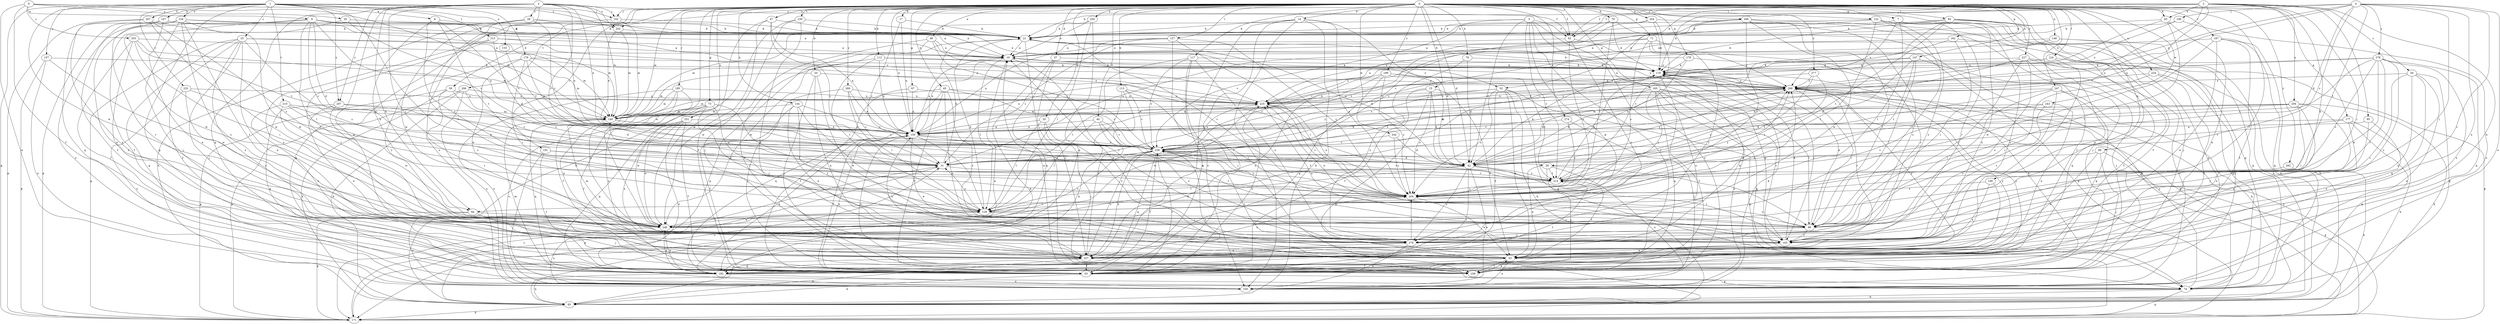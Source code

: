 strict digraph  {
0;
1;
2;
3;
4;
5;
6;
7;
8;
9;
10;
14;
15;
17;
20;
21;
25;
26;
28;
29;
30;
31;
35;
37;
39;
40;
42;
45;
46;
47;
52;
53;
62;
63;
67;
71;
73;
74;
78;
79;
83;
84;
85;
89;
93;
95;
96;
102;
106;
108;
112;
113;
117;
119;
122;
124;
127;
129;
140;
144;
146;
147;
148;
150;
153;
154;
157;
160;
162;
165;
167;
171;
177;
178;
179;
182;
185;
187;
191;
193;
199;
202;
203;
204;
206;
207;
210;
213;
214;
224;
225;
227;
230;
232;
236;
243;
244;
246;
247;
250;
251;
254;
256;
257;
260;
262;
266;
267;
268;
274;
277;
278;
279;
0 -> 7  [label=a];
0 -> 14  [label=b];
0 -> 15  [label=b];
0 -> 17  [label=b];
0 -> 20  [label=b];
0 -> 35  [label=d];
0 -> 37  [label=d];
0 -> 39  [label=d];
0 -> 40  [label=d];
0 -> 42  [label=d];
0 -> 45  [label=e];
0 -> 46  [label=e];
0 -> 47  [label=e];
0 -> 62  [label=f];
0 -> 67  [label=g];
0 -> 71  [label=g];
0 -> 73  [label=g];
0 -> 78  [label=h];
0 -> 79  [label=h];
0 -> 83  [label=h];
0 -> 89  [label=i];
0 -> 93  [label=i];
0 -> 102  [label=j];
0 -> 112  [label=k];
0 -> 113  [label=k];
0 -> 117  [label=k];
0 -> 122  [label=l];
0 -> 124  [label=l];
0 -> 127  [label=l];
0 -> 140  [label=m];
0 -> 144  [label=n];
0 -> 146  [label=n];
0 -> 147  [label=n];
0 -> 148  [label=n];
0 -> 150  [label=n];
0 -> 162  [label=p];
0 -> 165  [label=p];
0 -> 177  [label=q];
0 -> 178  [label=q];
0 -> 185  [label=r];
0 -> 187  [label=r];
0 -> 191  [label=r];
0 -> 193  [label=r];
0 -> 199  [label=s];
0 -> 206  [label=t];
0 -> 224  [label=u];
0 -> 227  [label=v];
0 -> 230  [label=v];
0 -> 243  [label=w];
0 -> 244  [label=w];
0 -> 246  [label=w];
0 -> 247  [label=x];
0 -> 250  [label=x];
0 -> 251  [label=x];
0 -> 254  [label=x];
0 -> 260  [label=y];
0 -> 262  [label=y];
0 -> 266  [label=y];
0 -> 274  [label=z];
0 -> 277  [label=z];
1 -> 8  [label=a];
1 -> 25  [label=c];
1 -> 52  [label=e];
1 -> 74  [label=g];
1 -> 102  [label=j];
1 -> 153  [label=o];
1 -> 154  [label=o];
1 -> 157  [label=o];
1 -> 167  [label=p];
1 -> 171  [label=p];
1 -> 179  [label=q];
1 -> 207  [label=t];
1 -> 210  [label=t];
1 -> 213  [label=t];
1 -> 214  [label=t];
1 -> 232  [label=v];
1 -> 246  [label=w];
1 -> 267  [label=y];
2 -> 21  [label=b];
2 -> 26  [label=c];
2 -> 52  [label=e];
2 -> 53  [label=e];
2 -> 62  [label=f];
2 -> 83  [label=h];
2 -> 84  [label=h];
2 -> 95  [label=i];
2 -> 96  [label=i];
2 -> 119  [label=k];
2 -> 140  [label=m];
2 -> 202  [label=s];
2 -> 236  [label=v];
2 -> 256  [label=x];
3 -> 28  [label=c];
3 -> 29  [label=c];
3 -> 53  [label=e];
3 -> 62  [label=f];
3 -> 84  [label=h];
3 -> 102  [label=j];
3 -> 129  [label=l];
3 -> 140  [label=m];
3 -> 150  [label=n];
3 -> 160  [label=o];
3 -> 182  [label=q];
3 -> 202  [label=s];
3 -> 267  [label=y];
4 -> 29  [label=c];
4 -> 42  [label=d];
4 -> 62  [label=f];
4 -> 96  [label=i];
4 -> 106  [label=j];
4 -> 150  [label=n];
4 -> 160  [label=o];
4 -> 193  [label=r];
4 -> 214  [label=t];
4 -> 257  [label=x];
4 -> 268  [label=y];
4 -> 278  [label=z];
5 -> 42  [label=d];
5 -> 62  [label=f];
5 -> 74  [label=g];
5 -> 108  [label=j];
5 -> 140  [label=m];
5 -> 160  [label=o];
5 -> 214  [label=t];
5 -> 236  [label=v];
5 -> 279  [label=z];
6 -> 9  [label=a];
6 -> 30  [label=c];
6 -> 63  [label=f];
6 -> 140  [label=m];
6 -> 160  [label=o];
6 -> 202  [label=s];
6 -> 203  [label=s];
7 -> 21  [label=b];
7 -> 108  [label=j];
7 -> 129  [label=l];
7 -> 257  [label=x];
7 -> 268  [label=y];
8 -> 21  [label=b];
8 -> 84  [label=h];
8 -> 204  [label=s];
8 -> 214  [label=t];
8 -> 236  [label=v];
9 -> 10  [label=a];
9 -> 21  [label=b];
9 -> 31  [label=c];
9 -> 42  [label=d];
9 -> 53  [label=e];
9 -> 129  [label=l];
9 -> 193  [label=r];
9 -> 225  [label=u];
9 -> 236  [label=v];
10 -> 119  [label=k];
10 -> 129  [label=l];
10 -> 150  [label=n];
10 -> 268  [label=y];
10 -> 279  [label=z];
14 -> 21  [label=b];
14 -> 42  [label=d];
14 -> 63  [label=f];
14 -> 85  [label=h];
14 -> 160  [label=o];
14 -> 204  [label=s];
14 -> 257  [label=x];
15 -> 42  [label=d];
15 -> 53  [label=e];
15 -> 63  [label=f];
15 -> 171  [label=p];
15 -> 204  [label=s];
15 -> 225  [label=u];
17 -> 21  [label=b];
17 -> 31  [label=c];
17 -> 150  [label=n];
20 -> 53  [label=e];
20 -> 108  [label=j];
20 -> 140  [label=m];
20 -> 257  [label=x];
20 -> 268  [label=y];
21 -> 10  [label=a];
21 -> 108  [label=j];
21 -> 204  [label=s];
21 -> 246  [label=w];
21 -> 268  [label=y];
25 -> 10  [label=a];
25 -> 53  [label=e];
25 -> 63  [label=f];
25 -> 74  [label=g];
25 -> 108  [label=j];
25 -> 140  [label=m];
25 -> 171  [label=p];
25 -> 204  [label=s];
25 -> 257  [label=x];
26 -> 74  [label=g];
26 -> 160  [label=o];
26 -> 182  [label=q];
26 -> 193  [label=r];
26 -> 257  [label=x];
26 -> 268  [label=y];
28 -> 21  [label=b];
28 -> 85  [label=h];
28 -> 129  [label=l];
28 -> 150  [label=n];
28 -> 236  [label=v];
28 -> 246  [label=w];
29 -> 53  [label=e];
29 -> 96  [label=i];
29 -> 108  [label=j];
29 -> 160  [label=o];
29 -> 214  [label=t];
30 -> 21  [label=b];
30 -> 150  [label=n];
30 -> 246  [label=w];
31 -> 21  [label=b];
31 -> 140  [label=m];
31 -> 171  [label=p];
31 -> 214  [label=t];
35 -> 108  [label=j];
35 -> 129  [label=l];
35 -> 150  [label=n];
35 -> 279  [label=z];
37 -> 119  [label=k];
37 -> 171  [label=p];
37 -> 182  [label=q];
37 -> 257  [label=x];
39 -> 31  [label=c];
39 -> 85  [label=h];
39 -> 171  [label=p];
39 -> 193  [label=r];
39 -> 225  [label=u];
40 -> 129  [label=l];
40 -> 150  [label=n];
40 -> 193  [label=r];
40 -> 236  [label=v];
40 -> 279  [label=z];
42 -> 21  [label=b];
42 -> 63  [label=f];
42 -> 119  [label=k];
42 -> 129  [label=l];
42 -> 160  [label=o];
42 -> 193  [label=r];
42 -> 214  [label=t];
42 -> 246  [label=w];
42 -> 268  [label=y];
42 -> 279  [label=z];
45 -> 53  [label=e];
45 -> 63  [label=f];
45 -> 140  [label=m];
45 -> 182  [label=q];
45 -> 225  [label=u];
45 -> 236  [label=v];
45 -> 279  [label=z];
46 -> 10  [label=a];
46 -> 171  [label=p];
46 -> 214  [label=t];
46 -> 236  [label=v];
46 -> 246  [label=w];
47 -> 21  [label=b];
47 -> 31  [label=c];
47 -> 63  [label=f];
47 -> 150  [label=n];
47 -> 246  [label=w];
52 -> 53  [label=e];
52 -> 63  [label=f];
52 -> 74  [label=g];
52 -> 85  [label=h];
52 -> 150  [label=n];
52 -> 171  [label=p];
52 -> 204  [label=s];
52 -> 225  [label=u];
53 -> 10  [label=a];
53 -> 63  [label=f];
53 -> 108  [label=j];
53 -> 160  [label=o];
53 -> 214  [label=t];
53 -> 236  [label=v];
53 -> 268  [label=y];
62 -> 10  [label=a];
62 -> 171  [label=p];
62 -> 204  [label=s];
62 -> 279  [label=z];
63 -> 74  [label=g];
63 -> 85  [label=h];
63 -> 150  [label=n];
63 -> 225  [label=u];
63 -> 236  [label=v];
63 -> 268  [label=y];
67 -> 63  [label=f];
67 -> 150  [label=n];
67 -> 225  [label=u];
71 -> 10  [label=a];
71 -> 193  [label=r];
71 -> 204  [label=s];
71 -> 236  [label=v];
71 -> 268  [label=y];
71 -> 279  [label=z];
73 -> 63  [label=f];
73 -> 96  [label=i];
73 -> 129  [label=l];
73 -> 140  [label=m];
73 -> 160  [label=o];
73 -> 193  [label=r];
73 -> 246  [label=w];
73 -> 257  [label=x];
74 -> 85  [label=h];
74 -> 171  [label=p];
74 -> 236  [label=v];
74 -> 268  [label=y];
78 -> 42  [label=d];
78 -> 119  [label=k];
78 -> 279  [label=z];
79 -> 21  [label=b];
79 -> 31  [label=c];
79 -> 119  [label=k];
79 -> 171  [label=p];
79 -> 204  [label=s];
83 -> 21  [label=b];
83 -> 53  [label=e];
83 -> 129  [label=l];
83 -> 225  [label=u];
84 -> 96  [label=i];
84 -> 108  [label=j];
84 -> 160  [label=o];
84 -> 171  [label=p];
85 -> 10  [label=a];
85 -> 31  [label=c];
85 -> 171  [label=p];
89 -> 42  [label=d];
89 -> 53  [label=e];
89 -> 108  [label=j];
89 -> 171  [label=p];
93 -> 21  [label=b];
93 -> 31  [label=c];
93 -> 63  [label=f];
93 -> 74  [label=g];
93 -> 108  [label=j];
93 -> 119  [label=k];
93 -> 160  [label=o];
93 -> 214  [label=t];
95 -> 53  [label=e];
95 -> 150  [label=n];
95 -> 193  [label=r];
96 -> 119  [label=k];
96 -> 193  [label=r];
96 -> 204  [label=s];
96 -> 225  [label=u];
96 -> 279  [label=z];
102 -> 21  [label=b];
102 -> 74  [label=g];
102 -> 140  [label=m];
106 -> 21  [label=b];
106 -> 160  [label=o];
106 -> 268  [label=y];
108 -> 10  [label=a];
108 -> 53  [label=e];
108 -> 119  [label=k];
108 -> 150  [label=n];
112 -> 119  [label=k];
112 -> 129  [label=l];
112 -> 150  [label=n];
112 -> 257  [label=x];
112 -> 268  [label=y];
113 -> 85  [label=h];
113 -> 96  [label=i];
113 -> 225  [label=u];
113 -> 236  [label=v];
113 -> 257  [label=x];
117 -> 108  [label=j];
117 -> 119  [label=k];
117 -> 129  [label=l];
117 -> 182  [label=q];
117 -> 236  [label=v];
117 -> 279  [label=z];
119 -> 21  [label=b];
119 -> 193  [label=r];
119 -> 257  [label=x];
119 -> 268  [label=y];
122 -> 21  [label=b];
122 -> 96  [label=i];
122 -> 129  [label=l];
122 -> 193  [label=r];
122 -> 225  [label=u];
122 -> 257  [label=x];
122 -> 279  [label=z];
124 -> 119  [label=k];
124 -> 171  [label=p];
124 -> 193  [label=r];
124 -> 225  [label=u];
127 -> 10  [label=a];
127 -> 31  [label=c];
127 -> 96  [label=i];
127 -> 150  [label=n];
127 -> 160  [label=o];
127 -> 204  [label=s];
129 -> 21  [label=b];
129 -> 31  [label=c];
129 -> 96  [label=i];
129 -> 246  [label=w];
140 -> 150  [label=n];
140 -> 182  [label=q];
140 -> 236  [label=v];
144 -> 53  [label=e];
144 -> 63  [label=f];
144 -> 129  [label=l];
144 -> 140  [label=m];
144 -> 236  [label=v];
144 -> 279  [label=z];
146 -> 53  [label=e];
146 -> 204  [label=s];
146 -> 257  [label=x];
147 -> 42  [label=d];
147 -> 96  [label=i];
147 -> 108  [label=j];
147 -> 119  [label=k];
147 -> 150  [label=n];
147 -> 214  [label=t];
148 -> 10  [label=a];
148 -> 74  [label=g];
148 -> 85  [label=h];
148 -> 225  [label=u];
150 -> 10  [label=a];
150 -> 53  [label=e];
150 -> 63  [label=f];
150 -> 129  [label=l];
150 -> 204  [label=s];
150 -> 236  [label=v];
153 -> 236  [label=v];
154 -> 10  [label=a];
154 -> 21  [label=b];
154 -> 63  [label=f];
154 -> 108  [label=j];
154 -> 160  [label=o];
154 -> 171  [label=p];
154 -> 193  [label=r];
154 -> 246  [label=w];
154 -> 279  [label=z];
157 -> 119  [label=k];
157 -> 160  [label=o];
157 -> 171  [label=p];
157 -> 246  [label=w];
160 -> 119  [label=k];
162 -> 10  [label=a];
162 -> 85  [label=h];
162 -> 96  [label=i];
162 -> 236  [label=v];
165 -> 42  [label=d];
165 -> 63  [label=f];
165 -> 74  [label=g];
165 -> 96  [label=i];
165 -> 160  [label=o];
165 -> 182  [label=q];
165 -> 193  [label=r];
165 -> 204  [label=s];
165 -> 225  [label=u];
167 -> 21  [label=b];
167 -> 53  [label=e];
167 -> 63  [label=f];
167 -> 140  [label=m];
167 -> 182  [label=q];
171 -> 31  [label=c];
171 -> 268  [label=y];
177 -> 53  [label=e];
177 -> 74  [label=g];
177 -> 85  [label=h];
177 -> 150  [label=n];
177 -> 236  [label=v];
178 -> 42  [label=d];
178 -> 119  [label=k];
178 -> 182  [label=q];
178 -> 225  [label=u];
179 -> 96  [label=i];
179 -> 119  [label=k];
179 -> 140  [label=m];
179 -> 150  [label=n];
179 -> 225  [label=u];
179 -> 246  [label=w];
179 -> 279  [label=z];
182 -> 85  [label=h];
182 -> 140  [label=m];
182 -> 150  [label=n];
182 -> 160  [label=o];
182 -> 214  [label=t];
182 -> 246  [label=w];
182 -> 268  [label=y];
185 -> 63  [label=f];
185 -> 140  [label=m];
185 -> 160  [label=o];
185 -> 225  [label=u];
185 -> 246  [label=w];
185 -> 257  [label=x];
187 -> 10  [label=a];
187 -> 53  [label=e];
187 -> 63  [label=f];
187 -> 74  [label=g];
187 -> 85  [label=h];
187 -> 246  [label=w];
191 -> 31  [label=c];
191 -> 63  [label=f];
191 -> 160  [label=o];
191 -> 204  [label=s];
193 -> 53  [label=e];
193 -> 119  [label=k];
193 -> 140  [label=m];
193 -> 225  [label=u];
199 -> 42  [label=d];
199 -> 150  [label=n];
199 -> 182  [label=q];
199 -> 204  [label=s];
199 -> 214  [label=t];
199 -> 257  [label=x];
199 -> 268  [label=y];
202 -> 10  [label=a];
202 -> 140  [label=m];
202 -> 150  [label=n];
203 -> 10  [label=a];
203 -> 63  [label=f];
203 -> 96  [label=i];
203 -> 140  [label=m];
203 -> 236  [label=v];
203 -> 257  [label=x];
204 -> 53  [label=e];
204 -> 129  [label=l];
204 -> 225  [label=u];
204 -> 236  [label=v];
204 -> 268  [label=y];
206 -> 31  [label=c];
206 -> 85  [label=h];
206 -> 160  [label=o];
206 -> 171  [label=p];
206 -> 225  [label=u];
207 -> 21  [label=b];
207 -> 171  [label=p];
207 -> 204  [label=s];
207 -> 246  [label=w];
207 -> 257  [label=x];
210 -> 42  [label=d];
210 -> 140  [label=m];
210 -> 193  [label=r];
210 -> 204  [label=s];
210 -> 257  [label=x];
213 -> 10  [label=a];
213 -> 42  [label=d];
213 -> 193  [label=r];
213 -> 225  [label=u];
213 -> 279  [label=z];
214 -> 119  [label=k];
214 -> 204  [label=s];
214 -> 236  [label=v];
214 -> 268  [label=y];
224 -> 63  [label=f];
224 -> 96  [label=i];
224 -> 108  [label=j];
224 -> 268  [label=y];
225 -> 140  [label=m];
225 -> 204  [label=s];
225 -> 246  [label=w];
225 -> 268  [label=y];
227 -> 42  [label=d];
227 -> 63  [label=f];
227 -> 74  [label=g];
227 -> 96  [label=i];
227 -> 119  [label=k];
227 -> 160  [label=o];
227 -> 279  [label=z];
230 -> 21  [label=b];
230 -> 85  [label=h];
230 -> 108  [label=j];
230 -> 257  [label=x];
232 -> 31  [label=c];
232 -> 160  [label=o];
232 -> 225  [label=u];
232 -> 279  [label=z];
236 -> 31  [label=c];
236 -> 42  [label=d];
236 -> 63  [label=f];
236 -> 182  [label=q];
236 -> 214  [label=t];
236 -> 225  [label=u];
236 -> 257  [label=x];
236 -> 268  [label=y];
243 -> 53  [label=e];
243 -> 140  [label=m];
243 -> 204  [label=s];
243 -> 279  [label=z];
244 -> 42  [label=d];
244 -> 204  [label=s];
244 -> 236  [label=v];
246 -> 129  [label=l];
246 -> 160  [label=o];
246 -> 182  [label=q];
246 -> 236  [label=v];
246 -> 268  [label=y];
247 -> 42  [label=d];
247 -> 85  [label=h];
247 -> 96  [label=i];
247 -> 182  [label=q];
247 -> 193  [label=r];
247 -> 225  [label=u];
250 -> 10  [label=a];
250 -> 21  [label=b];
250 -> 129  [label=l];
250 -> 182  [label=q];
251 -> 63  [label=f];
251 -> 150  [label=n];
251 -> 160  [label=o];
251 -> 182  [label=q];
251 -> 246  [label=w];
251 -> 257  [label=x];
254 -> 21  [label=b];
254 -> 31  [label=c];
254 -> 63  [label=f];
254 -> 119  [label=k];
254 -> 214  [label=t];
256 -> 31  [label=c];
256 -> 85  [label=h];
256 -> 96  [label=i];
256 -> 140  [label=m];
256 -> 150  [label=n];
256 -> 236  [label=v];
256 -> 257  [label=x];
256 -> 279  [label=z];
257 -> 63  [label=f];
257 -> 85  [label=h];
257 -> 119  [label=k];
257 -> 150  [label=n];
257 -> 182  [label=q];
257 -> 204  [label=s];
257 -> 236  [label=v];
260 -> 31  [label=c];
260 -> 108  [label=j];
260 -> 129  [label=l];
260 -> 150  [label=n];
260 -> 225  [label=u];
262 -> 85  [label=h];
262 -> 214  [label=t];
266 -> 21  [label=b];
266 -> 31  [label=c];
266 -> 53  [label=e];
266 -> 96  [label=i];
266 -> 204  [label=s];
266 -> 236  [label=v];
266 -> 246  [label=w];
266 -> 279  [label=z];
267 -> 42  [label=d];
267 -> 53  [label=e];
267 -> 140  [label=m];
267 -> 182  [label=q];
267 -> 246  [label=w];
268 -> 10  [label=a];
268 -> 31  [label=c];
268 -> 42  [label=d];
268 -> 74  [label=g];
268 -> 96  [label=i];
268 -> 193  [label=r];
268 -> 225  [label=u];
274 -> 108  [label=j];
274 -> 150  [label=n];
274 -> 204  [label=s];
277 -> 204  [label=s];
277 -> 214  [label=t];
277 -> 236  [label=v];
277 -> 268  [label=y];
278 -> 31  [label=c];
278 -> 96  [label=i];
278 -> 119  [label=k];
278 -> 182  [label=q];
278 -> 204  [label=s];
278 -> 246  [label=w];
278 -> 257  [label=x];
278 -> 268  [label=y];
278 -> 279  [label=z];
279 -> 160  [label=o];
279 -> 204  [label=s];
279 -> 257  [label=x];
}
